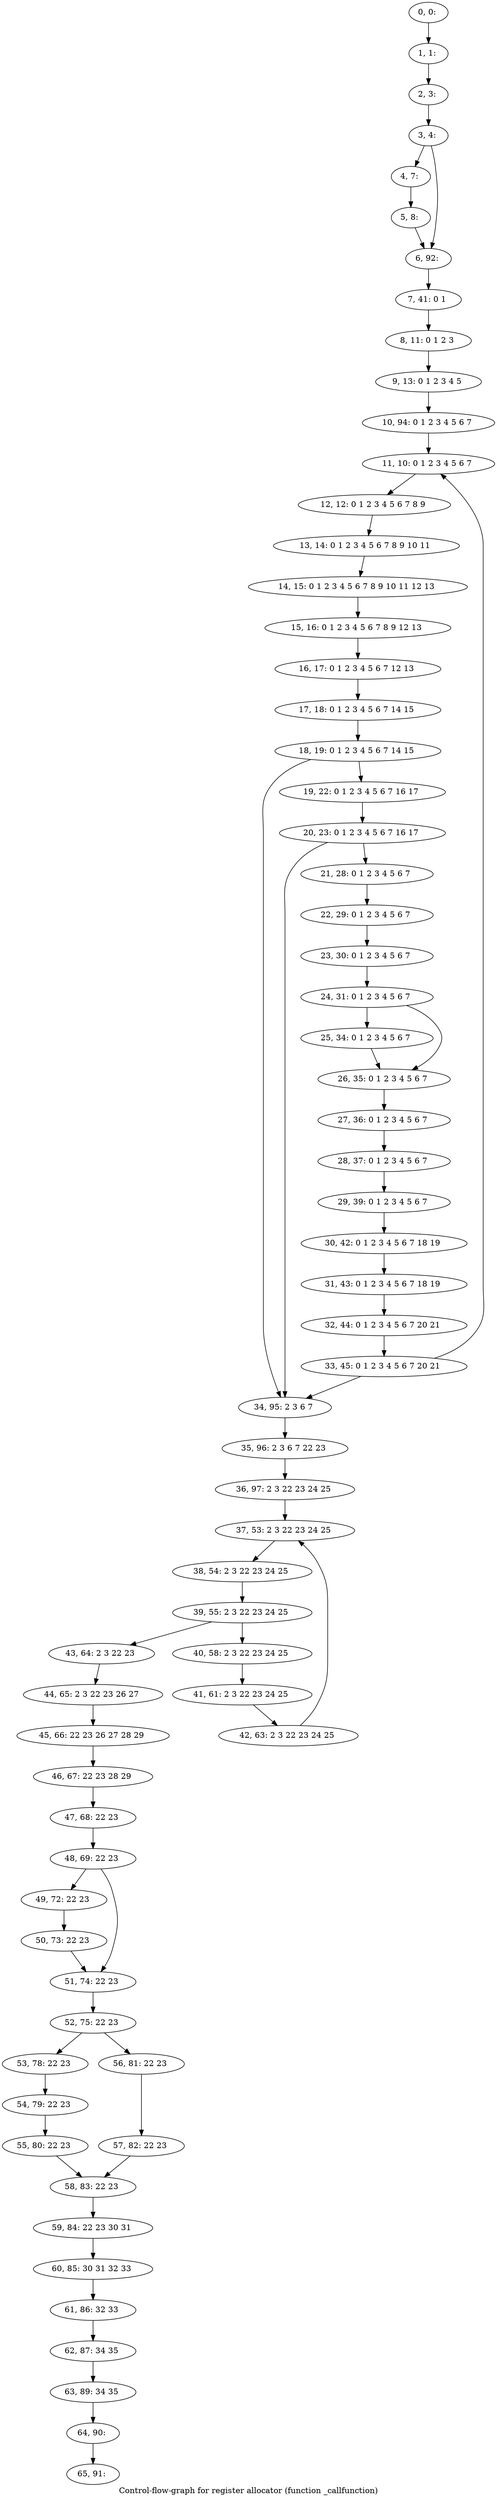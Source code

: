 digraph G {
graph [label="Control-flow-graph for register allocator (function _callfunction)"]
0[label="0, 0: "];
1[label="1, 1: "];
2[label="2, 3: "];
3[label="3, 4: "];
4[label="4, 7: "];
5[label="5, 8: "];
6[label="6, 92: "];
7[label="7, 41: 0 1 "];
8[label="8, 11: 0 1 2 3 "];
9[label="9, 13: 0 1 2 3 4 5 "];
10[label="10, 94: 0 1 2 3 4 5 6 7 "];
11[label="11, 10: 0 1 2 3 4 5 6 7 "];
12[label="12, 12: 0 1 2 3 4 5 6 7 8 9 "];
13[label="13, 14: 0 1 2 3 4 5 6 7 8 9 10 11 "];
14[label="14, 15: 0 1 2 3 4 5 6 7 8 9 10 11 12 13 "];
15[label="15, 16: 0 1 2 3 4 5 6 7 8 9 12 13 "];
16[label="16, 17: 0 1 2 3 4 5 6 7 12 13 "];
17[label="17, 18: 0 1 2 3 4 5 6 7 14 15 "];
18[label="18, 19: 0 1 2 3 4 5 6 7 14 15 "];
19[label="19, 22: 0 1 2 3 4 5 6 7 16 17 "];
20[label="20, 23: 0 1 2 3 4 5 6 7 16 17 "];
21[label="21, 28: 0 1 2 3 4 5 6 7 "];
22[label="22, 29: 0 1 2 3 4 5 6 7 "];
23[label="23, 30: 0 1 2 3 4 5 6 7 "];
24[label="24, 31: 0 1 2 3 4 5 6 7 "];
25[label="25, 34: 0 1 2 3 4 5 6 7 "];
26[label="26, 35: 0 1 2 3 4 5 6 7 "];
27[label="27, 36: 0 1 2 3 4 5 6 7 "];
28[label="28, 37: 0 1 2 3 4 5 6 7 "];
29[label="29, 39: 0 1 2 3 4 5 6 7 "];
30[label="30, 42: 0 1 2 3 4 5 6 7 18 19 "];
31[label="31, 43: 0 1 2 3 4 5 6 7 18 19 "];
32[label="32, 44: 0 1 2 3 4 5 6 7 20 21 "];
33[label="33, 45: 0 1 2 3 4 5 6 7 20 21 "];
34[label="34, 95: 2 3 6 7 "];
35[label="35, 96: 2 3 6 7 22 23 "];
36[label="36, 97: 2 3 22 23 24 25 "];
37[label="37, 53: 2 3 22 23 24 25 "];
38[label="38, 54: 2 3 22 23 24 25 "];
39[label="39, 55: 2 3 22 23 24 25 "];
40[label="40, 58: 2 3 22 23 24 25 "];
41[label="41, 61: 2 3 22 23 24 25 "];
42[label="42, 63: 2 3 22 23 24 25 "];
43[label="43, 64: 2 3 22 23 "];
44[label="44, 65: 2 3 22 23 26 27 "];
45[label="45, 66: 22 23 26 27 28 29 "];
46[label="46, 67: 22 23 28 29 "];
47[label="47, 68: 22 23 "];
48[label="48, 69: 22 23 "];
49[label="49, 72: 22 23 "];
50[label="50, 73: 22 23 "];
51[label="51, 74: 22 23 "];
52[label="52, 75: 22 23 "];
53[label="53, 78: 22 23 "];
54[label="54, 79: 22 23 "];
55[label="55, 80: 22 23 "];
56[label="56, 81: 22 23 "];
57[label="57, 82: 22 23 "];
58[label="58, 83: 22 23 "];
59[label="59, 84: 22 23 30 31 "];
60[label="60, 85: 30 31 32 33 "];
61[label="61, 86: 32 33 "];
62[label="62, 87: 34 35 "];
63[label="63, 89: 34 35 "];
64[label="64, 90: "];
65[label="65, 91: "];
0->1 ;
1->2 ;
2->3 ;
3->4 ;
3->6 ;
4->5 ;
5->6 ;
6->7 ;
7->8 ;
8->9 ;
9->10 ;
10->11 ;
11->12 ;
12->13 ;
13->14 ;
14->15 ;
15->16 ;
16->17 ;
17->18 ;
18->19 ;
18->34 ;
19->20 ;
20->21 ;
20->34 ;
21->22 ;
22->23 ;
23->24 ;
24->25 ;
24->26 ;
25->26 ;
26->27 ;
27->28 ;
28->29 ;
29->30 ;
30->31 ;
31->32 ;
32->33 ;
33->34 ;
33->11 ;
34->35 ;
35->36 ;
36->37 ;
37->38 ;
38->39 ;
39->40 ;
39->43 ;
40->41 ;
41->42 ;
42->37 ;
43->44 ;
44->45 ;
45->46 ;
46->47 ;
47->48 ;
48->49 ;
48->51 ;
49->50 ;
50->51 ;
51->52 ;
52->53 ;
52->56 ;
53->54 ;
54->55 ;
55->58 ;
56->57 ;
57->58 ;
58->59 ;
59->60 ;
60->61 ;
61->62 ;
62->63 ;
63->64 ;
64->65 ;
}
